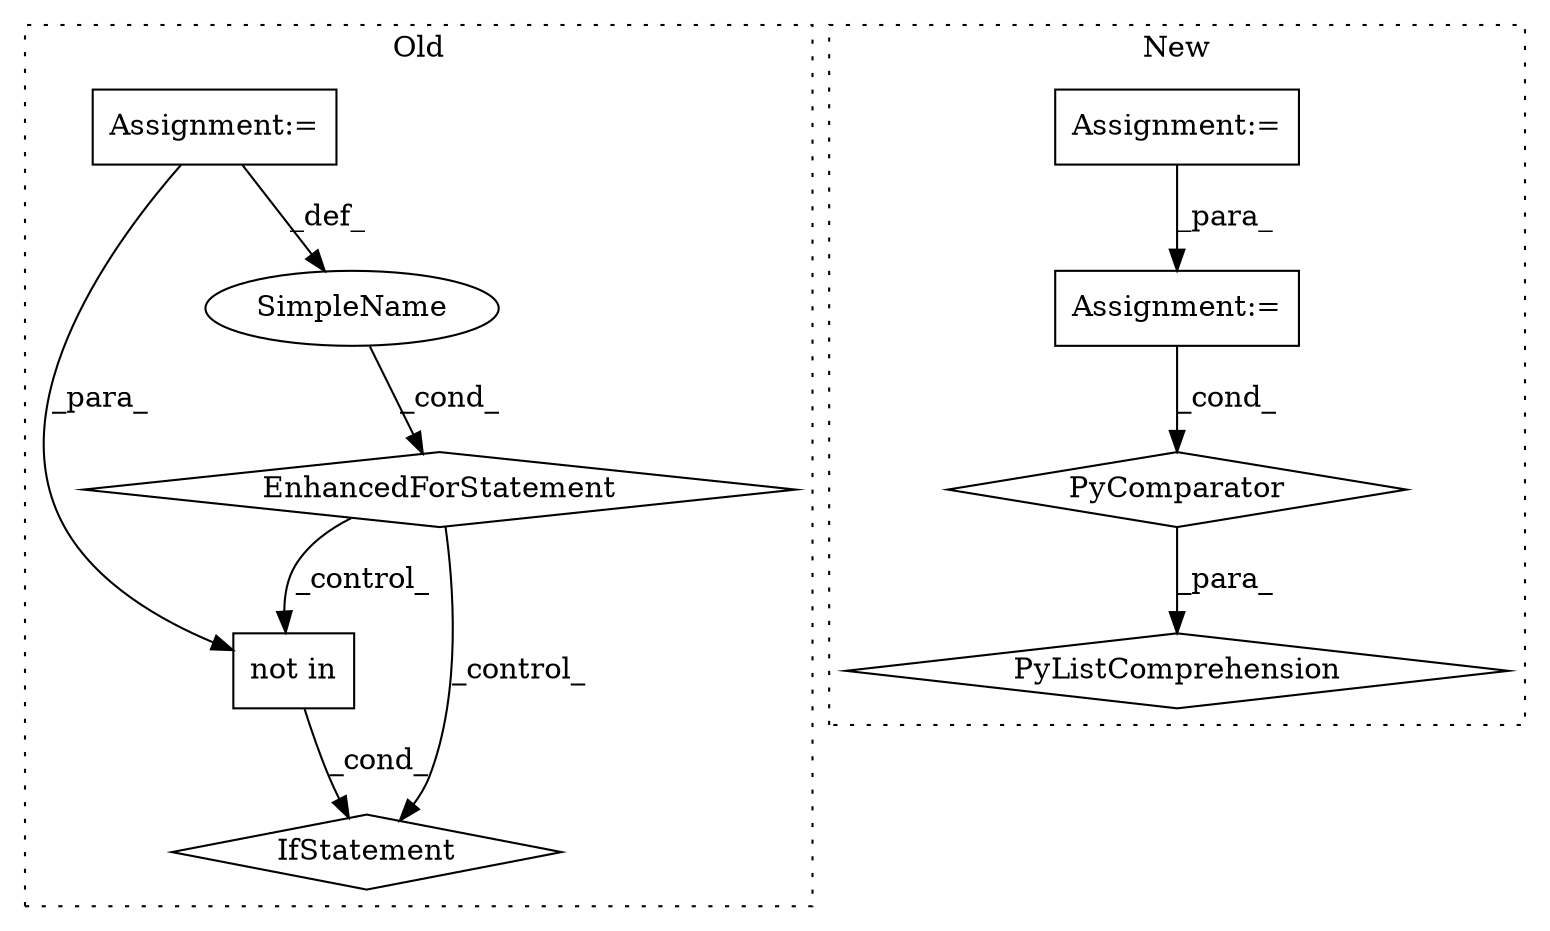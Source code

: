 digraph G {
subgraph cluster0 {
1 [label="not in" a="108" s="437" l="17" shape="box"];
4 [label="IfStatement" a="25" s="427,454" l="10,2" shape="diamond"];
5 [label="SimpleName" a="42" s="366" l="1" shape="ellipse"];
7 [label="Assignment:=" a="7" s="309,380" l="53,2" shape="box"];
8 [label="EnhancedForStatement" a="70" s="309,380" l="53,2" shape="diamond"];
label = "Old";
style="dotted";
}
subgraph cluster1 {
2 [label="PyComparator" a="113" s="2361" l="17" shape="diamond"];
3 [label="Assignment:=" a="7" s="2198" l="1" shape="box"];
6 [label="PyListComprehension" a="109" s="2283" l="103" shape="diamond"];
9 [label="Assignment:=" a="7" s="2150" l="11" shape="box"];
label = "New";
style="dotted";
}
1 -> 4 [label="_cond_"];
2 -> 6 [label="_para_"];
3 -> 2 [label="_cond_"];
5 -> 8 [label="_cond_"];
7 -> 5 [label="_def_"];
7 -> 1 [label="_para_"];
8 -> 1 [label="_control_"];
8 -> 4 [label="_control_"];
9 -> 3 [label="_para_"];
}